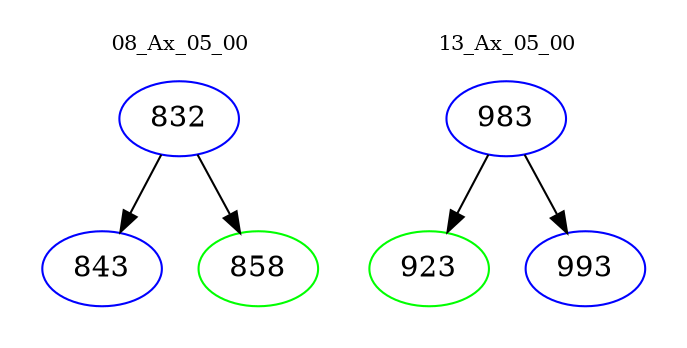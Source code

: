 digraph{
subgraph cluster_0 {
color = white
label = "08_Ax_05_00";
fontsize=10;
T0_832 [label="832", color="blue"]
T0_832 -> T0_843 [color="black"]
T0_843 [label="843", color="blue"]
T0_832 -> T0_858 [color="black"]
T0_858 [label="858", color="green"]
}
subgraph cluster_1 {
color = white
label = "13_Ax_05_00";
fontsize=10;
T1_983 [label="983", color="blue"]
T1_983 -> T1_923 [color="black"]
T1_923 [label="923", color="green"]
T1_983 -> T1_993 [color="black"]
T1_993 [label="993", color="blue"]
}
}
